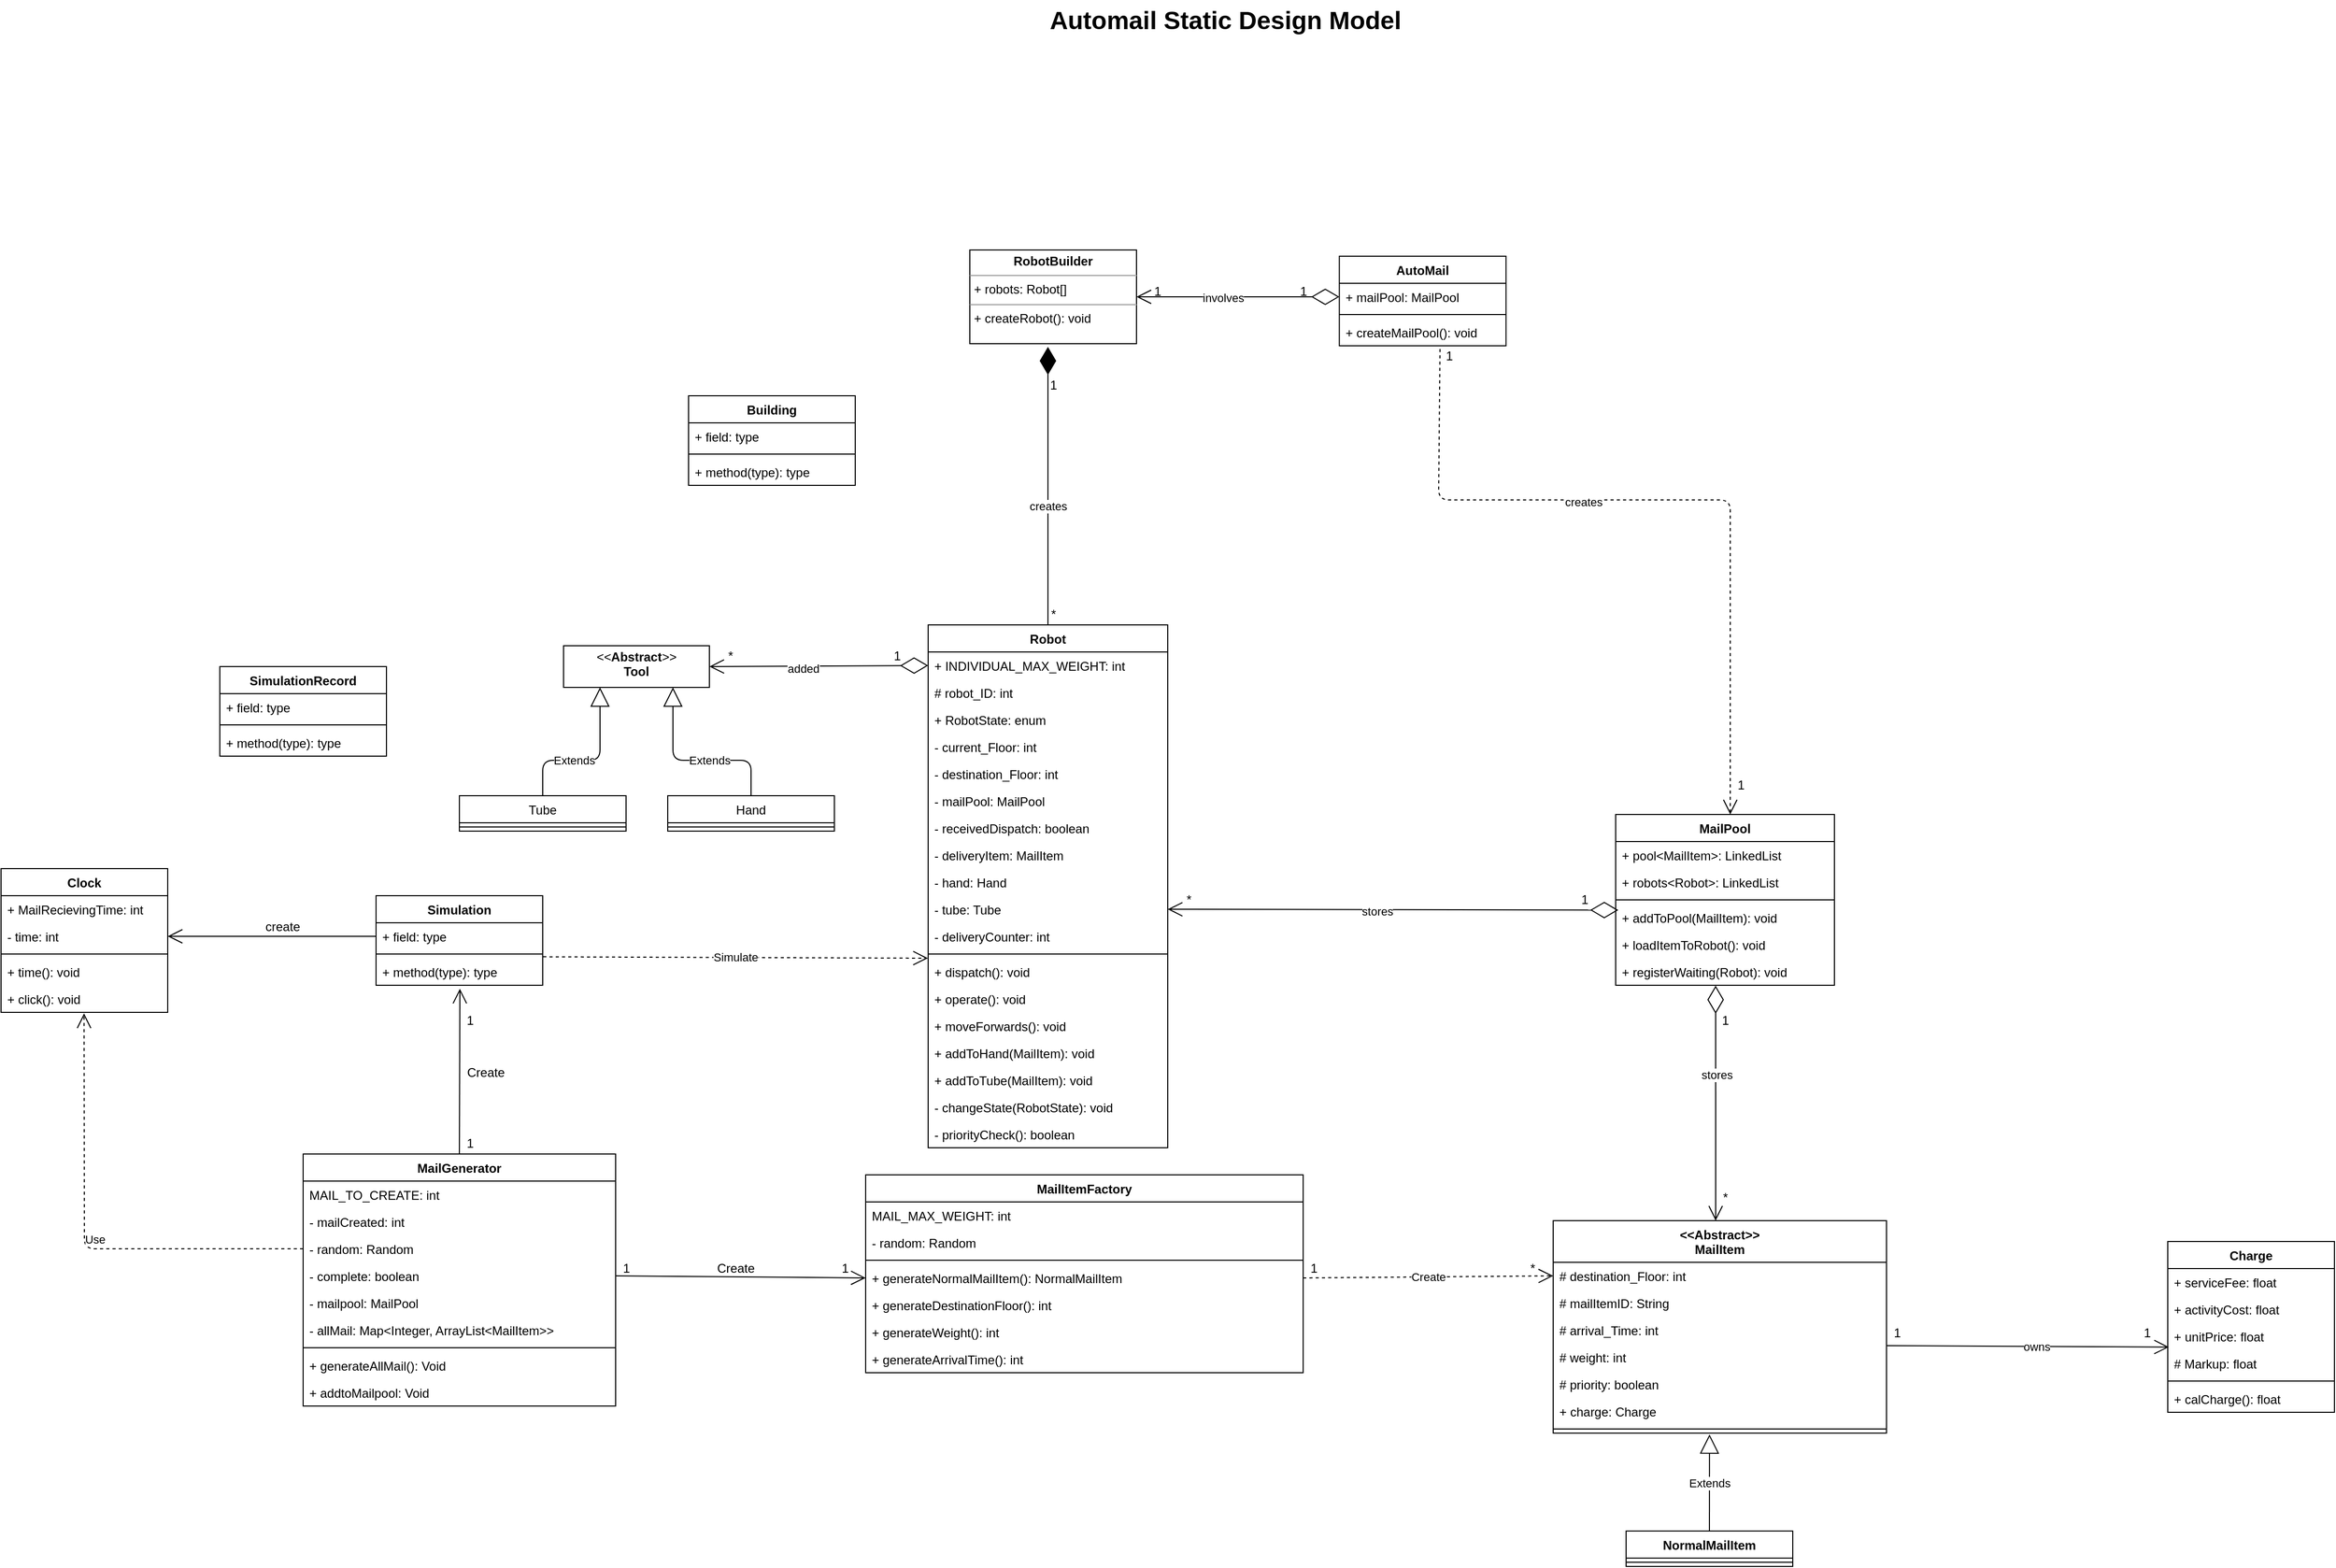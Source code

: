 <mxfile version="13.7.3" type="device"><diagram name="Page-1" id="929967ad-93f9-6ef4-fab6-5d389245f69c"><mxGraphModel dx="1527" dy="2351" grid="1" gridSize="10" guides="1" tooltips="1" connect="1" arrows="1" fold="1" page="1" pageScale="1.5" pageWidth="1169" pageHeight="826" background="none" math="0" shadow="0"><root><mxCell id="0" style=";html=1;"/><mxCell id="1" style=";html=1;" parent="0"/><mxCell id="1672d66443f91eb5-23" value="Automail Static Design Model" style="text;strokeColor=none;fillColor=none;html=1;fontSize=24;fontStyle=1;verticalAlign=middle;align=center;" parent="1" vertex="1"><mxGeometry x="1100" y="-440" width="1510" height="40" as="geometry"/></mxCell><mxCell id="77_Gt4HoD-IzpCJ1n0HY-10" value="Create" style="endArrow=open;endSize=12;dashed=1;html=1;exitX=1;exitY=0.5;exitDx=0;exitDy=0;entryX=0;entryY=0.5;entryDx=0;entryDy=0;" parent="1" source="H66ctNwkOIaWGAys-UNX-17" target="H66ctNwkOIaWGAys-UNX-6" edge="1"><mxGeometry width="160" relative="1" as="geometry"><mxPoint x="2030" y="968" as="sourcePoint"/><mxPoint x="2160" y="787" as="targetPoint"/></mxGeometry></mxCell><mxCell id="77_Gt4HoD-IzpCJ1n0HY-11" value="Extends" style="endArrow=block;endSize=16;endFill=0;html=1;exitX=0.5;exitY=0;exitDx=0;exitDy=0;entryX=0.469;entryY=1.15;entryDx=0;entryDy=0;entryPerimeter=0;" parent="1" source="77_Gt4HoD-IzpCJ1n0HY-6" target="H66ctNwkOIaWGAys-UNX-7" edge="1"><mxGeometry width="160" relative="1" as="geometry"><mxPoint x="2340" y="850" as="sourcePoint"/><mxPoint x="2610" y="1200" as="targetPoint"/></mxGeometry></mxCell><mxCell id="77_Gt4HoD-IzpCJ1n0HY-27" value="1" style="text;html=1;align=center;verticalAlign=middle;resizable=0;points=[];autosize=1;" parent="1" vertex="1"><mxGeometry x="1930" y="768" width="20" height="20" as="geometry"/></mxCell><mxCell id="77_Gt4HoD-IzpCJ1n0HY-29" value="*" style="text;html=1;align=center;verticalAlign=middle;resizable=0;points=[];autosize=1;" parent="1" vertex="1"><mxGeometry x="2140" y="768" width="20" height="20" as="geometry"/></mxCell><mxCell id="77_Gt4HoD-IzpCJ1n0HY-30" value="1" style="text;html=1;align=center;verticalAlign=middle;resizable=0;points=[];autosize=1;" parent="1" vertex="1"><mxGeometry x="1270" y="768" width="20" height="20" as="geometry"/></mxCell><mxCell id="77_Gt4HoD-IzpCJ1n0HY-31" value="1" style="text;html=1;align=center;verticalAlign=middle;resizable=0;points=[];autosize=1;" parent="1" vertex="1"><mxGeometry x="1480" y="768" width="20" height="20" as="geometry"/></mxCell><mxCell id="_9De3m5_2WslyzlZqIWz-49" value="Simulate" style="endArrow=open;endSize=12;dashed=1;html=1;exitX=1.003;exitY=-0.051;exitDx=0;exitDy=0;exitPerimeter=0;entryX=-0.001;entryY=1.308;entryDx=0;entryDy=0;entryPerimeter=0;" parent="1" source="_9De3m5_2WslyzlZqIWz-4" target="_9De3m5_2WslyzlZqIWz-31" edge="1"><mxGeometry width="160" relative="1" as="geometry"><mxPoint x="1550" y="448" as="sourcePoint"/><mxPoint x="1220" y="598" as="targetPoint"/></mxGeometry></mxCell><mxCell id="_9De3m5_2WslyzlZqIWz-55" value="" style="endArrow=diamondThin;endFill=0;endSize=24;html=1;entryX=0.012;entryY=0.223;entryDx=0;entryDy=0;exitX=1;exitY=0.5;exitDx=0;exitDy=0;entryPerimeter=0;startArrow=open;startFill=0;startSize=12;" parent="1" source="_9De3m5_2WslyzlZqIWz-30" target="_9De3m5_2WslyzlZqIWz-41" edge="1"><mxGeometry width="160" relative="1" as="geometry"><mxPoint x="1970" y="502" as="sourcePoint"/><mxPoint x="2050" y="392" as="targetPoint"/></mxGeometry></mxCell><mxCell id="NeFgu6THNvSXeJRIqYGN-54" value="stores" style="edgeLabel;html=1;align=center;verticalAlign=middle;resizable=0;points=[];" parent="_9De3m5_2WslyzlZqIWz-55" vertex="1" connectable="0"><mxGeometry x="-0.072" y="-1" relative="1" as="geometry"><mxPoint as="offset"/></mxGeometry></mxCell><mxCell id="_9De3m5_2WslyzlZqIWz-57" value="1" style="text;html=1;align=center;verticalAlign=middle;resizable=0;points=[];autosize=1;" parent="1" vertex="1"><mxGeometry x="2190" y="414" width="20" height="20" as="geometry"/></mxCell><mxCell id="_9De3m5_2WslyzlZqIWz-58" value="*" style="text;html=1;align=center;verticalAlign=middle;resizable=0;points=[];autosize=1;" parent="1" vertex="1"><mxGeometry x="1810" y="414" width="20" height="20" as="geometry"/></mxCell><mxCell id="_9De3m5_2WslyzlZqIWz-60" value="" style="endArrow=open;endFill=1;endSize=12;html=1;entryX=0.503;entryY=1.128;entryDx=0;entryDy=0;entryPerimeter=0;exitX=0.5;exitY=0;exitDx=0;exitDy=0;" parent="1" source="H66ctNwkOIaWGAys-UNX-18" target="_9De3m5_2WslyzlZqIWz-4" edge="1"><mxGeometry width="160" relative="1" as="geometry"><mxPoint x="850" y="770" as="sourcePoint"/><mxPoint x="960" y="588" as="targetPoint"/></mxGeometry></mxCell><mxCell id="_9De3m5_2WslyzlZqIWz-61" value="Create" style="text;html=1;align=center;verticalAlign=middle;resizable=0;points=[];autosize=1;" parent="1" vertex="1"><mxGeometry x="1120" y="580" width="50" height="20" as="geometry"/></mxCell><mxCell id="_9De3m5_2WslyzlZqIWz-62" value="1" style="text;html=1;align=center;verticalAlign=middle;resizable=0;points=[];autosize=1;" parent="1" vertex="1"><mxGeometry x="1120" y="648" width="20" height="20" as="geometry"/></mxCell><mxCell id="_9De3m5_2WslyzlZqIWz-63" value="1" style="text;html=1;align=center;verticalAlign=middle;resizable=0;points=[];autosize=1;" parent="1" vertex="1"><mxGeometry x="1120" y="530" width="20" height="20" as="geometry"/></mxCell><mxCell id="_9De3m5_2WslyzlZqIWz-65" value="" style="endArrow=open;endFill=1;endSize=12;html=1;exitX=1;exitY=0.5;exitDx=0;exitDy=0;entryX=0;entryY=0.5;entryDx=0;entryDy=0;" parent="1" source="77_Gt4HoD-IzpCJ1n0HY-15" target="H66ctNwkOIaWGAys-UNX-17" edge="1"><mxGeometry width="160" relative="1" as="geometry"><mxPoint x="1180" y="678" as="sourcePoint"/><mxPoint x="1340" y="678" as="targetPoint"/></mxGeometry></mxCell><mxCell id="_9De3m5_2WslyzlZqIWz-66" value="Create" style="text;html=1;align=center;verticalAlign=middle;resizable=0;points=[];autosize=1;" parent="1" vertex="1"><mxGeometry x="1360" y="768" width="50" height="20" as="geometry"/></mxCell><mxCell id="_9De3m5_2WslyzlZqIWz-71" value="Create" style="text;html=1;align=center;verticalAlign=middle;resizable=0;points=[];autosize=1;" parent="1" vertex="1"><mxGeometry x="1380" y="328" width="50" height="20" as="geometry"/></mxCell><mxCell id="_9De3m5_2WslyzlZqIWz-72" value="&lt;p style=&quot;margin: 0px ; margin-top: 4px ; text-align: center&quot;&gt;&lt;i&gt;&amp;lt;&amp;lt;&lt;/i&gt;&lt;b&gt;Abstract&lt;/b&gt;&lt;i&gt;&amp;gt;&amp;gt;&lt;/i&gt;&lt;br&gt;&lt;b&gt;Tool&lt;/b&gt;&lt;/p&gt;&lt;p style=&quot;margin: 0px ; margin-left: 4px&quot;&gt;&lt;br&gt;&lt;br&gt;&lt;/p&gt;&lt;p style=&quot;margin: 0px ; margin-left: 4px&quot;&gt;&lt;br&gt;&lt;/p&gt;" style="verticalAlign=top;align=left;overflow=fill;fontSize=12;fontFamily=Helvetica;html=1;" parent="1" vertex="1"><mxGeometry x="1220" y="180" width="140" height="40" as="geometry"/></mxCell><mxCell id="_9De3m5_2WslyzlZqIWz-73" value="Extends" style="endArrow=block;endSize=16;endFill=0;html=1;entryX=0.25;entryY=1;entryDx=0;entryDy=0;exitX=0.5;exitY=0;exitDx=0;exitDy=0;" parent="1" source="_9De3m5_2WslyzlZqIWz-74" target="_9De3m5_2WslyzlZqIWz-72" edge="1"><mxGeometry x="-0.195" width="160" relative="1" as="geometry"><mxPoint x="1255" y="300" as="sourcePoint"/><mxPoint x="1410" y="610" as="targetPoint"/><Array as="points"><mxPoint x="1200" y="290"/><mxPoint x="1255" y="290"/></Array><mxPoint as="offset"/></mxGeometry></mxCell><mxCell id="_9De3m5_2WslyzlZqIWz-86" value="Extends" style="endArrow=block;endSize=16;endFill=0;html=1;entryX=0.75;entryY=1;entryDx=0;entryDy=0;exitX=0.5;exitY=0;exitDx=0;exitDy=0;" parent="1" source="_9De3m5_2WslyzlZqIWz-82" target="_9De3m5_2WslyzlZqIWz-72" edge="1"><mxGeometry x="-0.173" width="160" relative="1" as="geometry"><mxPoint x="1250" y="610" as="sourcePoint"/><mxPoint x="1410" y="610" as="targetPoint"/><Array as="points"><mxPoint x="1400" y="290"/><mxPoint x="1325" y="290"/></Array><mxPoint as="offset"/></mxGeometry></mxCell><mxCell id="H66ctNwkOIaWGAys-UNX-14" value="MailItemFactory" style="swimlane;fontStyle=1;align=center;verticalAlign=top;childLayout=stackLayout;horizontal=1;startSize=26;horizontalStack=0;resizeParent=1;resizeParentMax=0;resizeLast=0;collapsible=1;marginBottom=0;" parent="1" vertex="1"><mxGeometry x="1510" y="688" width="420" height="190" as="geometry"/></mxCell><mxCell id="H66ctNwkOIaWGAys-UNX-15" value="MAIL_MAX_WEIGHT: int" style="text;strokeColor=none;fillColor=none;align=left;verticalAlign=top;spacingLeft=4;spacingRight=4;overflow=hidden;rotatable=0;points=[[0,0.5],[1,0.5]];portConstraint=eastwest;" parent="H66ctNwkOIaWGAys-UNX-14" vertex="1"><mxGeometry y="26" width="420" height="26" as="geometry"/></mxCell><mxCell id="77_Gt4HoD-IzpCJ1n0HY-1" value="- random: Random" style="text;strokeColor=none;fillColor=none;align=left;verticalAlign=top;spacingLeft=4;spacingRight=4;overflow=hidden;rotatable=0;points=[[0,0.5],[1,0.5]];portConstraint=eastwest;" parent="H66ctNwkOIaWGAys-UNX-14" vertex="1"><mxGeometry y="52" width="420" height="26" as="geometry"/></mxCell><mxCell id="H66ctNwkOIaWGAys-UNX-16" value="" style="line;strokeWidth=1;fillColor=none;align=left;verticalAlign=middle;spacingTop=-1;spacingLeft=3;spacingRight=3;rotatable=0;labelPosition=right;points=[];portConstraint=eastwest;" parent="H66ctNwkOIaWGAys-UNX-14" vertex="1"><mxGeometry y="78" width="420" height="8" as="geometry"/></mxCell><mxCell id="H66ctNwkOIaWGAys-UNX-17" value="+ generateNormalMailItem(): NormalMailItem" style="text;strokeColor=none;fillColor=none;align=left;verticalAlign=top;spacingLeft=4;spacingRight=4;overflow=hidden;rotatable=0;points=[[0,0.5],[1,0.5]];portConstraint=eastwest;" parent="H66ctNwkOIaWGAys-UNX-14" vertex="1"><mxGeometry y="86" width="420" height="26" as="geometry"/></mxCell><mxCell id="77_Gt4HoD-IzpCJ1n0HY-2" value="+ generateDestinationFloor(): int" style="text;strokeColor=none;fillColor=none;align=left;verticalAlign=top;spacingLeft=4;spacingRight=4;overflow=hidden;rotatable=0;points=[[0,0.5],[1,0.5]];portConstraint=eastwest;" parent="H66ctNwkOIaWGAys-UNX-14" vertex="1"><mxGeometry y="112" width="420" height="26" as="geometry"/></mxCell><mxCell id="77_Gt4HoD-IzpCJ1n0HY-3" value="+ generateWeight(): int" style="text;strokeColor=none;fillColor=none;align=left;verticalAlign=top;spacingLeft=4;spacingRight=4;overflow=hidden;rotatable=0;points=[[0,0.5],[1,0.5]];portConstraint=eastwest;" parent="H66ctNwkOIaWGAys-UNX-14" vertex="1"><mxGeometry y="138" width="420" height="26" as="geometry"/></mxCell><mxCell id="77_Gt4HoD-IzpCJ1n0HY-4" value="+ generateArrivalTime(): int" style="text;strokeColor=none;fillColor=none;align=left;verticalAlign=top;spacingLeft=4;spacingRight=4;overflow=hidden;rotatable=0;points=[[0,0.5],[1,0.5]];portConstraint=eastwest;" parent="H66ctNwkOIaWGAys-UNX-14" vertex="1"><mxGeometry y="164" width="420" height="26" as="geometry"/></mxCell><mxCell id="_9De3m5_2WslyzlZqIWz-14" value="Robot" style="swimlane;fontStyle=1;align=center;verticalAlign=top;childLayout=stackLayout;horizontal=1;startSize=26;horizontalStack=0;resizeParent=1;resizeParentMax=0;resizeLast=0;collapsible=1;marginBottom=0;" parent="1" vertex="1"><mxGeometry x="1570" y="160" width="230" height="502" as="geometry"/></mxCell><mxCell id="_9De3m5_2WslyzlZqIWz-15" value="+ INDIVIDUAL_MAX_WEIGHT: int" style="text;strokeColor=none;fillColor=none;align=left;verticalAlign=top;spacingLeft=4;spacingRight=4;overflow=hidden;rotatable=0;points=[[0,0.5],[1,0.5]];portConstraint=eastwest;" parent="_9De3m5_2WslyzlZqIWz-14" vertex="1"><mxGeometry y="26" width="230" height="26" as="geometry"/></mxCell><mxCell id="_9De3m5_2WslyzlZqIWz-22" value="# robot_ID: int" style="text;strokeColor=none;fillColor=none;align=left;verticalAlign=top;spacingLeft=4;spacingRight=4;overflow=hidden;rotatable=0;points=[[0,0.5],[1,0.5]];portConstraint=eastwest;" parent="_9De3m5_2WslyzlZqIWz-14" vertex="1"><mxGeometry y="52" width="230" height="26" as="geometry"/></mxCell><mxCell id="_9De3m5_2WslyzlZqIWz-23" value="+ RobotState: enum" style="text;strokeColor=none;fillColor=none;align=left;verticalAlign=top;spacingLeft=4;spacingRight=4;overflow=hidden;rotatable=0;points=[[0,0.5],[1,0.5]];portConstraint=eastwest;" parent="_9De3m5_2WslyzlZqIWz-14" vertex="1"><mxGeometry y="78" width="230" height="26" as="geometry"/></mxCell><mxCell id="_9De3m5_2WslyzlZqIWz-24" value="- current_Floor: int" style="text;strokeColor=none;fillColor=none;align=left;verticalAlign=top;spacingLeft=4;spacingRight=4;overflow=hidden;rotatable=0;points=[[0,0.5],[1,0.5]];portConstraint=eastwest;" parent="_9De3m5_2WslyzlZqIWz-14" vertex="1"><mxGeometry y="104" width="230" height="26" as="geometry"/></mxCell><mxCell id="_9De3m5_2WslyzlZqIWz-25" value="- destination_Floor: int" style="text;strokeColor=none;fillColor=none;align=left;verticalAlign=top;spacingLeft=4;spacingRight=4;overflow=hidden;rotatable=0;points=[[0,0.5],[1,0.5]];portConstraint=eastwest;" parent="_9De3m5_2WslyzlZqIWz-14" vertex="1"><mxGeometry y="130" width="230" height="26" as="geometry"/></mxCell><mxCell id="_9De3m5_2WslyzlZqIWz-26" value="- mailPool: MailPool" style="text;strokeColor=none;fillColor=none;align=left;verticalAlign=top;spacingLeft=4;spacingRight=4;overflow=hidden;rotatable=0;points=[[0,0.5],[1,0.5]];portConstraint=eastwest;" parent="_9De3m5_2WslyzlZqIWz-14" vertex="1"><mxGeometry y="156" width="230" height="26" as="geometry"/></mxCell><mxCell id="_9De3m5_2WslyzlZqIWz-28" value="- receivedDispatch: boolean" style="text;strokeColor=none;fillColor=none;align=left;verticalAlign=top;spacingLeft=4;spacingRight=4;overflow=hidden;rotatable=0;points=[[0,0.5],[1,0.5]];portConstraint=eastwest;" parent="_9De3m5_2WslyzlZqIWz-14" vertex="1"><mxGeometry y="182" width="230" height="26" as="geometry"/></mxCell><mxCell id="_9De3m5_2WslyzlZqIWz-29" value="- deliveryItem: MailItem" style="text;strokeColor=none;fillColor=none;align=left;verticalAlign=top;spacingLeft=4;spacingRight=4;overflow=hidden;rotatable=0;points=[[0,0.5],[1,0.5]];portConstraint=eastwest;" parent="_9De3m5_2WslyzlZqIWz-14" vertex="1"><mxGeometry y="208" width="230" height="26" as="geometry"/></mxCell><mxCell id="_9De3m5_2WslyzlZqIWz-67" value="- hand: Hand" style="text;strokeColor=none;fillColor=none;align=left;verticalAlign=top;spacingLeft=4;spacingRight=4;overflow=hidden;rotatable=0;points=[[0,0.5],[1,0.5]];portConstraint=eastwest;" parent="_9De3m5_2WslyzlZqIWz-14" vertex="1"><mxGeometry y="234" width="230" height="26" as="geometry"/></mxCell><mxCell id="_9De3m5_2WslyzlZqIWz-30" value="- tube: Tube" style="text;strokeColor=none;fillColor=none;align=left;verticalAlign=top;spacingLeft=4;spacingRight=4;overflow=hidden;rotatable=0;points=[[0,0.5],[1,0.5]];portConstraint=eastwest;" parent="_9De3m5_2WslyzlZqIWz-14" vertex="1"><mxGeometry y="260" width="230" height="26" as="geometry"/></mxCell><mxCell id="_9De3m5_2WslyzlZqIWz-31" value="- deliveryCounter: int" style="text;strokeColor=none;fillColor=none;align=left;verticalAlign=top;spacingLeft=4;spacingRight=4;overflow=hidden;rotatable=0;points=[[0,0.5],[1,0.5]];portConstraint=eastwest;" parent="_9De3m5_2WslyzlZqIWz-14" vertex="1"><mxGeometry y="286" width="230" height="26" as="geometry"/></mxCell><mxCell id="_9De3m5_2WslyzlZqIWz-16" value="" style="line;strokeWidth=1;fillColor=none;align=left;verticalAlign=middle;spacingTop=-1;spacingLeft=3;spacingRight=3;rotatable=0;labelPosition=right;points=[];portConstraint=eastwest;" parent="_9De3m5_2WslyzlZqIWz-14" vertex="1"><mxGeometry y="312" width="230" height="8" as="geometry"/></mxCell><mxCell id="_9De3m5_2WslyzlZqIWz-17" value="+ dispatch(): void" style="text;strokeColor=none;fillColor=none;align=left;verticalAlign=top;spacingLeft=4;spacingRight=4;overflow=hidden;rotatable=0;points=[[0,0.5],[1,0.5]];portConstraint=eastwest;" parent="_9De3m5_2WslyzlZqIWz-14" vertex="1"><mxGeometry y="320" width="230" height="26" as="geometry"/></mxCell><mxCell id="_9De3m5_2WslyzlZqIWz-32" value="+ operate(): void" style="text;strokeColor=none;fillColor=none;align=left;verticalAlign=top;spacingLeft=4;spacingRight=4;overflow=hidden;rotatable=0;points=[[0,0.5],[1,0.5]];portConstraint=eastwest;" parent="_9De3m5_2WslyzlZqIWz-14" vertex="1"><mxGeometry y="346" width="230" height="26" as="geometry"/></mxCell><mxCell id="_9De3m5_2WslyzlZqIWz-33" value="+ moveForwards(): void" style="text;strokeColor=none;fillColor=none;align=left;verticalAlign=top;spacingLeft=4;spacingRight=4;overflow=hidden;rotatable=0;points=[[0,0.5],[1,0.5]];portConstraint=eastwest;" parent="_9De3m5_2WslyzlZqIWz-14" vertex="1"><mxGeometry y="372" width="230" height="26" as="geometry"/></mxCell><mxCell id="_9De3m5_2WslyzlZqIWz-35" value="+ addToHand(MailItem): void" style="text;strokeColor=none;fillColor=none;align=left;verticalAlign=top;spacingLeft=4;spacingRight=4;overflow=hidden;rotatable=0;points=[[0,0.5],[1,0.5]];portConstraint=eastwest;" parent="_9De3m5_2WslyzlZqIWz-14" vertex="1"><mxGeometry y="398" width="230" height="26" as="geometry"/></mxCell><mxCell id="_9De3m5_2WslyzlZqIWz-36" value="+ addToTube(MailItem): void" style="text;strokeColor=none;fillColor=none;align=left;verticalAlign=top;spacingLeft=4;spacingRight=4;overflow=hidden;rotatable=0;points=[[0,0.5],[1,0.5]];portConstraint=eastwest;" parent="_9De3m5_2WslyzlZqIWz-14" vertex="1"><mxGeometry y="424" width="230" height="26" as="geometry"/></mxCell><mxCell id="_9De3m5_2WslyzlZqIWz-34" value="- changeState(RobotState): void" style="text;strokeColor=none;fillColor=none;align=left;verticalAlign=top;spacingLeft=4;spacingRight=4;overflow=hidden;rotatable=0;points=[[0,0.5],[1,0.5]];portConstraint=eastwest;" parent="_9De3m5_2WslyzlZqIWz-14" vertex="1"><mxGeometry y="450" width="230" height="26" as="geometry"/></mxCell><mxCell id="_9De3m5_2WslyzlZqIWz-37" value="- priorityCheck(): boolean" style="text;strokeColor=none;fillColor=none;align=left;verticalAlign=top;spacingLeft=4;spacingRight=4;overflow=hidden;rotatable=0;points=[[0,0.5],[1,0.5]];portConstraint=eastwest;" parent="_9De3m5_2WslyzlZqIWz-14" vertex="1"><mxGeometry y="476" width="230" height="26" as="geometry"/></mxCell><mxCell id="77_Gt4HoD-IzpCJ1n0HY-6" value="NormalMailItem" style="swimlane;fontStyle=1;align=center;verticalAlign=top;childLayout=stackLayout;horizontal=1;startSize=26;horizontalStack=0;resizeParent=1;resizeParentMax=0;resizeLast=0;collapsible=1;marginBottom=0;" parent="1" vertex="1"><mxGeometry x="2240" y="1030" width="160" height="34" as="geometry"/></mxCell><mxCell id="77_Gt4HoD-IzpCJ1n0HY-8" value="" style="line;strokeWidth=1;fillColor=none;align=left;verticalAlign=middle;spacingTop=-1;spacingLeft=3;spacingRight=3;rotatable=0;labelPosition=right;points=[];portConstraint=eastwest;" parent="77_Gt4HoD-IzpCJ1n0HY-6" vertex="1"><mxGeometry y="26" width="160" height="8" as="geometry"/></mxCell><mxCell id="H66ctNwkOIaWGAys-UNX-5" value="&lt;&lt;Abstract&gt;&gt;&#10;MailItem" style="swimlane;fontStyle=1;align=center;verticalAlign=top;childLayout=stackLayout;horizontal=1;startSize=40;horizontalStack=0;resizeParent=1;resizeParentMax=0;resizeLast=0;collapsible=1;marginBottom=0;" parent="1" vertex="1"><mxGeometry x="2170" y="732" width="320" height="204" as="geometry"/></mxCell><mxCell id="H66ctNwkOIaWGAys-UNX-6" value="# destination_Floor: int" style="text;strokeColor=none;fillColor=none;align=left;verticalAlign=top;spacingLeft=4;spacingRight=4;overflow=hidden;rotatable=0;points=[[0,0.5],[1,0.5]];portConstraint=eastwest;" parent="H66ctNwkOIaWGAys-UNX-5" vertex="1"><mxGeometry y="40" width="320" height="26" as="geometry"/></mxCell><mxCell id="H66ctNwkOIaWGAys-UNX-10" value="# mailItemID: String" style="text;strokeColor=none;fillColor=none;align=left;verticalAlign=top;spacingLeft=4;spacingRight=4;overflow=hidden;rotatable=0;points=[[0,0.5],[1,0.5]];portConstraint=eastwest;" parent="H66ctNwkOIaWGAys-UNX-5" vertex="1"><mxGeometry y="66" width="320" height="26" as="geometry"/></mxCell><mxCell id="H66ctNwkOIaWGAys-UNX-11" value="# arrival_Time: int" style="text;strokeColor=none;fillColor=none;align=left;verticalAlign=top;spacingLeft=4;spacingRight=4;overflow=hidden;rotatable=0;points=[[0,0.5],[1,0.5]];portConstraint=eastwest;" parent="H66ctNwkOIaWGAys-UNX-5" vertex="1"><mxGeometry y="92" width="320" height="26" as="geometry"/></mxCell><mxCell id="H66ctNwkOIaWGAys-UNX-12" value="# weight: int" style="text;strokeColor=none;fillColor=none;align=left;verticalAlign=top;spacingLeft=4;spacingRight=4;overflow=hidden;rotatable=0;points=[[0,0.5],[1,0.5]];portConstraint=eastwest;" parent="H66ctNwkOIaWGAys-UNX-5" vertex="1"><mxGeometry y="118" width="320" height="26" as="geometry"/></mxCell><mxCell id="77_Gt4HoD-IzpCJ1n0HY-12" value="# priority: boolean" style="text;strokeColor=none;fillColor=none;align=left;verticalAlign=top;spacingLeft=4;spacingRight=4;overflow=hidden;rotatable=0;points=[[0,0.5],[1,0.5]];portConstraint=eastwest;" parent="H66ctNwkOIaWGAys-UNX-5" vertex="1"><mxGeometry y="144" width="320" height="26" as="geometry"/></mxCell><mxCell id="LSZ8jlo-a5m4OAlFCkdr-5" value="+ charge: Charge" style="text;strokeColor=none;fillColor=none;align=left;verticalAlign=top;spacingLeft=4;spacingRight=4;overflow=hidden;rotatable=0;points=[[0,0.5],[1,0.5]];portConstraint=eastwest;" parent="H66ctNwkOIaWGAys-UNX-5" vertex="1"><mxGeometry y="170" width="320" height="26" as="geometry"/></mxCell><mxCell id="H66ctNwkOIaWGAys-UNX-7" value="" style="line;strokeWidth=1;fillColor=none;align=left;verticalAlign=middle;spacingTop=-1;spacingLeft=3;spacingRight=3;rotatable=0;labelPosition=right;points=[];portConstraint=eastwest;" parent="H66ctNwkOIaWGAys-UNX-5" vertex="1"><mxGeometry y="196" width="320" height="8" as="geometry"/></mxCell><mxCell id="H66ctNwkOIaWGAys-UNX-18" value="MailGenerator" style="swimlane;fontStyle=1;align=center;verticalAlign=top;childLayout=stackLayout;horizontal=1;startSize=26;horizontalStack=0;resizeParent=1;resizeParentMax=0;resizeLast=0;collapsible=1;marginBottom=0;" parent="1" vertex="1"><mxGeometry x="970" y="668" width="300" height="242" as="geometry"/></mxCell><mxCell id="H66ctNwkOIaWGAys-UNX-19" value="MAIL_TO_CREATE: int" style="text;strokeColor=none;fillColor=none;align=left;verticalAlign=top;spacingLeft=4;spacingRight=4;overflow=hidden;rotatable=0;points=[[0,0.5],[1,0.5]];portConstraint=eastwest;" parent="H66ctNwkOIaWGAys-UNX-18" vertex="1"><mxGeometry y="26" width="300" height="26" as="geometry"/></mxCell><mxCell id="77_Gt4HoD-IzpCJ1n0HY-13" value="- mailCreated: int" style="text;strokeColor=none;fillColor=none;align=left;verticalAlign=top;spacingLeft=4;spacingRight=4;overflow=hidden;rotatable=0;points=[[0,0.5],[1,0.5]];portConstraint=eastwest;" parent="H66ctNwkOIaWGAys-UNX-18" vertex="1"><mxGeometry y="52" width="300" height="26" as="geometry"/></mxCell><mxCell id="77_Gt4HoD-IzpCJ1n0HY-14" value="- random: Random" style="text;strokeColor=none;fillColor=none;align=left;verticalAlign=top;spacingLeft=4;spacingRight=4;overflow=hidden;rotatable=0;points=[[0,0.5],[1,0.5]];portConstraint=eastwest;" parent="H66ctNwkOIaWGAys-UNX-18" vertex="1"><mxGeometry y="78" width="300" height="26" as="geometry"/></mxCell><mxCell id="77_Gt4HoD-IzpCJ1n0HY-15" value="- complete: boolean" style="text;strokeColor=none;fillColor=none;align=left;verticalAlign=top;spacingLeft=4;spacingRight=4;overflow=hidden;rotatable=0;points=[[0,0.5],[1,0.5]];portConstraint=eastwest;" parent="H66ctNwkOIaWGAys-UNX-18" vertex="1"><mxGeometry y="104" width="300" height="26" as="geometry"/></mxCell><mxCell id="77_Gt4HoD-IzpCJ1n0HY-16" value="- mailpool: MailPool" style="text;strokeColor=none;fillColor=none;align=left;verticalAlign=top;spacingLeft=4;spacingRight=4;overflow=hidden;rotatable=0;points=[[0,0.5],[1,0.5]];portConstraint=eastwest;" parent="H66ctNwkOIaWGAys-UNX-18" vertex="1"><mxGeometry y="130" width="300" height="26" as="geometry"/></mxCell><mxCell id="77_Gt4HoD-IzpCJ1n0HY-18" value="- allMail: Map&lt;Integer, ArrayList&lt;MailItem&gt;&gt;" style="text;strokeColor=none;fillColor=none;align=left;verticalAlign=top;spacingLeft=4;spacingRight=4;overflow=hidden;rotatable=0;points=[[0,0.5],[1,0.5]];portConstraint=eastwest;" parent="H66ctNwkOIaWGAys-UNX-18" vertex="1"><mxGeometry y="156" width="300" height="26" as="geometry"/></mxCell><mxCell id="H66ctNwkOIaWGAys-UNX-20" value="" style="line;strokeWidth=1;fillColor=none;align=left;verticalAlign=middle;spacingTop=-1;spacingLeft=3;spacingRight=3;rotatable=0;labelPosition=right;points=[];portConstraint=eastwest;" parent="H66ctNwkOIaWGAys-UNX-18" vertex="1"><mxGeometry y="182" width="300" height="8" as="geometry"/></mxCell><mxCell id="H66ctNwkOIaWGAys-UNX-21" value="+ generateAllMail(): Void" style="text;strokeColor=none;fillColor=none;align=left;verticalAlign=top;spacingLeft=4;spacingRight=4;overflow=hidden;rotatable=0;points=[[0,0.5],[1,0.5]];portConstraint=eastwest;" parent="H66ctNwkOIaWGAys-UNX-18" vertex="1"><mxGeometry y="190" width="300" height="26" as="geometry"/></mxCell><mxCell id="77_Gt4HoD-IzpCJ1n0HY-17" value="+ addtoMailpool: Void" style="text;strokeColor=none;fillColor=none;align=left;verticalAlign=top;spacingLeft=4;spacingRight=4;overflow=hidden;rotatable=0;points=[[0,0.5],[1,0.5]];portConstraint=eastwest;" parent="H66ctNwkOIaWGAys-UNX-18" vertex="1"><mxGeometry y="216" width="300" height="26" as="geometry"/></mxCell><mxCell id="_9De3m5_2WslyzlZqIWz-38" value="MailPool" style="swimlane;fontStyle=1;align=center;verticalAlign=top;childLayout=stackLayout;horizontal=1;startSize=26;horizontalStack=0;resizeParent=1;resizeParentMax=0;resizeLast=0;collapsible=1;marginBottom=0;" parent="1" vertex="1"><mxGeometry x="2230" y="342" width="210" height="164" as="geometry"/></mxCell><mxCell id="_9De3m5_2WslyzlZqIWz-39" value="+ pool&lt;MailItem&gt;: LinkedList" style="text;strokeColor=none;fillColor=none;align=left;verticalAlign=top;spacingLeft=4;spacingRight=4;overflow=hidden;rotatable=0;points=[[0,0.5],[1,0.5]];portConstraint=eastwest;" parent="_9De3m5_2WslyzlZqIWz-38" vertex="1"><mxGeometry y="26" width="210" height="26" as="geometry"/></mxCell><mxCell id="_9De3m5_2WslyzlZqIWz-42" value="+ robots&lt;Robot&gt;: LinkedList" style="text;strokeColor=none;fillColor=none;align=left;verticalAlign=top;spacingLeft=4;spacingRight=4;overflow=hidden;rotatable=0;points=[[0,0.5],[1,0.5]];portConstraint=eastwest;" parent="_9De3m5_2WslyzlZqIWz-38" vertex="1"><mxGeometry y="52" width="210" height="26" as="geometry"/></mxCell><mxCell id="_9De3m5_2WslyzlZqIWz-40" value="" style="line;strokeWidth=1;fillColor=none;align=left;verticalAlign=middle;spacingTop=-1;spacingLeft=3;spacingRight=3;rotatable=0;labelPosition=right;points=[];portConstraint=eastwest;" parent="_9De3m5_2WslyzlZqIWz-38" vertex="1"><mxGeometry y="78" width="210" height="8" as="geometry"/></mxCell><mxCell id="_9De3m5_2WslyzlZqIWz-41" value="+ addToPool(MailItem): void" style="text;strokeColor=none;fillColor=none;align=left;verticalAlign=top;spacingLeft=4;spacingRight=4;overflow=hidden;rotatable=0;points=[[0,0.5],[1,0.5]];portConstraint=eastwest;" parent="_9De3m5_2WslyzlZqIWz-38" vertex="1"><mxGeometry y="86" width="210" height="26" as="geometry"/></mxCell><mxCell id="_9De3m5_2WslyzlZqIWz-44" value="+ loadItemToRobot(): void" style="text;strokeColor=none;fillColor=none;align=left;verticalAlign=top;spacingLeft=4;spacingRight=4;overflow=hidden;rotatable=0;points=[[0,0.5],[1,0.5]];portConstraint=eastwest;" parent="_9De3m5_2WslyzlZqIWz-38" vertex="1"><mxGeometry y="112" width="210" height="26" as="geometry"/></mxCell><mxCell id="_9De3m5_2WslyzlZqIWz-46" value="+ registerWaiting(Robot): void" style="text;strokeColor=none;fillColor=none;align=left;verticalAlign=top;spacingLeft=4;spacingRight=4;overflow=hidden;rotatable=0;points=[[0,0.5],[1,0.5]];portConstraint=eastwest;" parent="_9De3m5_2WslyzlZqIWz-38" vertex="1"><mxGeometry y="138" width="210" height="26" as="geometry"/></mxCell><mxCell id="_9De3m5_2WslyzlZqIWz-1" value="Simulation" style="swimlane;fontStyle=1;align=center;verticalAlign=top;childLayout=stackLayout;horizontal=1;startSize=26;horizontalStack=0;resizeParent=1;resizeParentMax=0;resizeLast=0;collapsible=1;marginBottom=0;" parent="1" vertex="1"><mxGeometry x="1040" y="420" width="160" height="86" as="geometry"/></mxCell><mxCell id="_9De3m5_2WslyzlZqIWz-2" value="+ field: type" style="text;strokeColor=none;fillColor=none;align=left;verticalAlign=top;spacingLeft=4;spacingRight=4;overflow=hidden;rotatable=0;points=[[0,0.5],[1,0.5]];portConstraint=eastwest;" parent="_9De3m5_2WslyzlZqIWz-1" vertex="1"><mxGeometry y="26" width="160" height="26" as="geometry"/></mxCell><mxCell id="_9De3m5_2WslyzlZqIWz-3" value="" style="line;strokeWidth=1;fillColor=none;align=left;verticalAlign=middle;spacingTop=-1;spacingLeft=3;spacingRight=3;rotatable=0;labelPosition=right;points=[];portConstraint=eastwest;" parent="_9De3m5_2WslyzlZqIWz-1" vertex="1"><mxGeometry y="52" width="160" height="8" as="geometry"/></mxCell><mxCell id="_9De3m5_2WslyzlZqIWz-4" value="+ method(type): type" style="text;strokeColor=none;fillColor=none;align=left;verticalAlign=top;spacingLeft=4;spacingRight=4;overflow=hidden;rotatable=0;points=[[0,0.5],[1,0.5]];portConstraint=eastwest;" parent="_9De3m5_2WslyzlZqIWz-1" vertex="1"><mxGeometry y="60" width="160" height="26" as="geometry"/></mxCell><mxCell id="77_Gt4HoD-IzpCJ1n0HY-19" value="AutoMail" style="swimlane;fontStyle=1;align=center;verticalAlign=top;childLayout=stackLayout;horizontal=1;startSize=26;horizontalStack=0;resizeParent=1;resizeParentMax=0;resizeLast=0;collapsible=1;marginBottom=0;" parent="1" vertex="1"><mxGeometry x="1964.73" y="-194" width="160" height="86" as="geometry"/></mxCell><mxCell id="_9De3m5_2WslyzlZqIWz-92" value="+ mailPool: MailPool" style="text;strokeColor=none;fillColor=none;align=left;verticalAlign=top;spacingLeft=4;spacingRight=4;overflow=hidden;rotatable=0;points=[[0,0.5],[1,0.5]];portConstraint=eastwest;" parent="77_Gt4HoD-IzpCJ1n0HY-19" vertex="1"><mxGeometry y="26" width="160" height="26" as="geometry"/></mxCell><mxCell id="77_Gt4HoD-IzpCJ1n0HY-21" value="" style="line;strokeWidth=1;fillColor=none;align=left;verticalAlign=middle;spacingTop=-1;spacingLeft=3;spacingRight=3;rotatable=0;labelPosition=right;points=[];portConstraint=eastwest;" parent="77_Gt4HoD-IzpCJ1n0HY-19" vertex="1"><mxGeometry y="52" width="160" height="8" as="geometry"/></mxCell><mxCell id="_9De3m5_2WslyzlZqIWz-91" value="+ createMailPool(): void" style="text;strokeColor=none;fillColor=none;align=left;verticalAlign=top;spacingLeft=4;spacingRight=4;overflow=hidden;rotatable=0;points=[[0,0.5],[1,0.5]];portConstraint=eastwest;" parent="77_Gt4HoD-IzpCJ1n0HY-19" vertex="1"><mxGeometry y="60" width="160" height="26" as="geometry"/></mxCell><mxCell id="_9De3m5_2WslyzlZqIWz-74" value="Tube" style="swimlane;fontStyle=0;align=center;verticalAlign=top;childLayout=stackLayout;horizontal=1;startSize=26;horizontalStack=0;resizeParent=1;resizeParentMax=0;resizeLast=0;collapsible=1;marginBottom=0;" parent="1" vertex="1"><mxGeometry x="1120" y="324" width="160" height="34" as="geometry"/></mxCell><mxCell id="_9De3m5_2WslyzlZqIWz-76" value="" style="line;strokeWidth=1;fillColor=none;align=left;verticalAlign=middle;spacingTop=-1;spacingLeft=3;spacingRight=3;rotatable=0;labelPosition=right;points=[];portConstraint=eastwest;" parent="_9De3m5_2WslyzlZqIWz-74" vertex="1"><mxGeometry y="26" width="160" height="8" as="geometry"/></mxCell><mxCell id="_9De3m5_2WslyzlZqIWz-82" value="Hand" style="swimlane;fontStyle=0;align=center;verticalAlign=top;childLayout=stackLayout;horizontal=1;startSize=26;horizontalStack=0;resizeParent=1;resizeParentMax=0;resizeLast=0;collapsible=1;marginBottom=0;" parent="1" vertex="1"><mxGeometry x="1320" y="324" width="160" height="34" as="geometry"/></mxCell><mxCell id="_9De3m5_2WslyzlZqIWz-84" value="" style="line;strokeWidth=1;fillColor=none;align=left;verticalAlign=middle;spacingTop=-1;spacingLeft=3;spacingRight=3;rotatable=0;labelPosition=right;points=[];portConstraint=eastwest;" parent="_9De3m5_2WslyzlZqIWz-82" vertex="1"><mxGeometry y="26" width="160" height="8" as="geometry"/></mxCell><mxCell id="J_QtRk_n9BzNvJwi5PDO-18" value="" style="endArrow=open;endFill=1;endSize=12;html=1;dashed=1;exitX=0.604;exitY=1.122;exitDx=0;exitDy=0;exitPerimeter=0;" parent="1" source="_9De3m5_2WslyzlZqIWz-91" edge="1"><mxGeometry width="160" relative="1" as="geometry"><mxPoint x="2050" y="-90" as="sourcePoint"/><mxPoint x="2340" y="342" as="targetPoint"/><Array as="points"><mxPoint x="2060" y="40"/><mxPoint x="2340" y="40"/></Array></mxGeometry></mxCell><mxCell id="NeFgu6THNvSXeJRIqYGN-55" value="creates" style="edgeLabel;html=1;align=center;verticalAlign=middle;resizable=0;points=[];" parent="J_QtRk_n9BzNvJwi5PDO-18" vertex="1" connectable="0"><mxGeometry x="-0.218" y="-2" relative="1" as="geometry"><mxPoint as="offset"/></mxGeometry></mxCell><mxCell id="J_QtRk_n9BzNvJwi5PDO-20" value="1" style="text;html=1;align=center;verticalAlign=middle;resizable=0;points=[];autosize=1;strokeColor=none;" parent="1" vertex="1"><mxGeometry x="2060" y="-108" width="20" height="20" as="geometry"/></mxCell><mxCell id="J_QtRk_n9BzNvJwi5PDO-21" value="1" style="text;html=1;align=center;verticalAlign=middle;resizable=0;points=[];autosize=1;strokeColor=none;" parent="1" vertex="1"><mxGeometry x="2340" y="304" width="20" height="20" as="geometry"/></mxCell><mxCell id="J_QtRk_n9BzNvJwi5PDO-26" value="" style="endArrow=diamondThin;endFill=0;endSize=24;html=1;entryX=0.457;entryY=1.015;entryDx=0;entryDy=0;entryPerimeter=0;startArrow=open;startFill=0;startSize=12;" parent="1" target="_9De3m5_2WslyzlZqIWz-46" edge="1"><mxGeometry width="160" relative="1" as="geometry"><mxPoint x="2326" y="732" as="sourcePoint"/><mxPoint x="2323" y="510" as="targetPoint"/></mxGeometry></mxCell><mxCell id="NeFgu6THNvSXeJRIqYGN-50" value="stores" style="edgeLabel;html=1;align=center;verticalAlign=middle;resizable=0;points=[];" parent="J_QtRk_n9BzNvJwi5PDO-26" vertex="1" connectable="0"><mxGeometry x="0.239" y="-1" relative="1" as="geometry"><mxPoint as="offset"/></mxGeometry></mxCell><mxCell id="J_QtRk_n9BzNvJwi5PDO-28" value="1" style="text;html=1;align=center;verticalAlign=middle;resizable=0;points=[];autosize=1;strokeColor=none;" parent="1" vertex="1"><mxGeometry x="2325" y="530" width="20" height="20" as="geometry"/></mxCell><mxCell id="J_QtRk_n9BzNvJwi5PDO-29" value="*" style="text;html=1;align=center;verticalAlign=middle;resizable=0;points=[];autosize=1;strokeColor=none;" parent="1" vertex="1"><mxGeometry x="2325" y="700" width="20" height="20" as="geometry"/></mxCell><mxCell id="NeFgu6THNvSXeJRIqYGN-30" value="Charge" style="swimlane;fontStyle=1;align=center;verticalAlign=top;childLayout=stackLayout;horizontal=1;startSize=26;horizontalStack=0;resizeParent=1;resizeParentMax=0;resizeLast=0;collapsible=1;marginBottom=0;" parent="1" vertex="1"><mxGeometry x="2760" y="752" width="160" height="164" as="geometry"/></mxCell><mxCell id="w74rskXkJGCzBaQmTn1k-3" value="+ serviceFee: float" style="text;strokeColor=none;fillColor=none;align=left;verticalAlign=top;spacingLeft=4;spacingRight=4;overflow=hidden;rotatable=0;points=[[0,0.5],[1,0.5]];portConstraint=eastwest;" parent="NeFgu6THNvSXeJRIqYGN-30" vertex="1"><mxGeometry y="26" width="160" height="26" as="geometry"/></mxCell><mxCell id="w74rskXkJGCzBaQmTn1k-2" value="+ activityCost: float" style="text;strokeColor=none;fillColor=none;align=left;verticalAlign=top;spacingLeft=4;spacingRight=4;overflow=hidden;rotatable=0;points=[[0,0.5],[1,0.5]];portConstraint=eastwest;" parent="NeFgu6THNvSXeJRIqYGN-30" vertex="1"><mxGeometry y="52" width="160" height="26" as="geometry"/></mxCell><mxCell id="LSZ8jlo-a5m4OAlFCkdr-2" value="+ unitPrice: float" style="text;strokeColor=none;fillColor=none;align=left;verticalAlign=top;spacingLeft=4;spacingRight=4;overflow=hidden;rotatable=0;points=[[0,0.5],[1,0.5]];portConstraint=eastwest;" parent="NeFgu6THNvSXeJRIqYGN-30" vertex="1"><mxGeometry y="78" width="160" height="26" as="geometry"/></mxCell><mxCell id="NeFgu6THNvSXeJRIqYGN-31" value="# Markup: float" style="text;strokeColor=none;fillColor=none;align=left;verticalAlign=top;spacingLeft=4;spacingRight=4;overflow=hidden;rotatable=0;points=[[0,0.5],[1,0.5]];portConstraint=eastwest;" parent="NeFgu6THNvSXeJRIqYGN-30" vertex="1"><mxGeometry y="104" width="160" height="26" as="geometry"/></mxCell><mxCell id="NeFgu6THNvSXeJRIqYGN-32" value="" style="line;strokeWidth=1;fillColor=none;align=left;verticalAlign=middle;spacingTop=-1;spacingLeft=3;spacingRight=3;rotatable=0;labelPosition=right;points=[];portConstraint=eastwest;" parent="NeFgu6THNvSXeJRIqYGN-30" vertex="1"><mxGeometry y="130" width="160" height="8" as="geometry"/></mxCell><mxCell id="NeFgu6THNvSXeJRIqYGN-33" value="+ calCharge(): float" style="text;strokeColor=none;fillColor=none;align=left;verticalAlign=top;spacingLeft=4;spacingRight=4;overflow=hidden;rotatable=0;points=[[0,0.5],[1,0.5]];portConstraint=eastwest;" parent="NeFgu6THNvSXeJRIqYGN-30" vertex="1"><mxGeometry y="138" width="160" height="26" as="geometry"/></mxCell><mxCell id="NeFgu6THNvSXeJRIqYGN-35" value="" style="endArrow=none;endFill=0;endSize=24;html=1;exitX=0.007;exitY=-0.099;exitDx=0;exitDy=0;exitPerimeter=0;startArrow=open;startFill=0;startSize=12;" parent="1" source="NeFgu6THNvSXeJRIqYGN-31" edge="1"><mxGeometry width="160" relative="1" as="geometry"><mxPoint x="2590" y="950" as="sourcePoint"/><mxPoint x="2490" y="852" as="targetPoint"/></mxGeometry></mxCell><mxCell id="NeFgu6THNvSXeJRIqYGN-59" value="owns" style="edgeLabel;html=1;align=center;verticalAlign=middle;resizable=0;points=[];" parent="NeFgu6THNvSXeJRIqYGN-35" vertex="1" connectable="0"><mxGeometry x="-0.066" relative="1" as="geometry"><mxPoint x="-1" as="offset"/></mxGeometry></mxCell><mxCell id="NeFgu6THNvSXeJRIqYGN-37" value="1" style="text;html=1;align=center;verticalAlign=middle;resizable=0;points=[];autosize=1;strokeColor=none;" parent="1" vertex="1"><mxGeometry x="2730" y="830" width="20" height="20" as="geometry"/></mxCell><mxCell id="NeFgu6THNvSXeJRIqYGN-38" value="1" style="text;html=1;align=center;verticalAlign=middle;resizable=0;points=[];autosize=1;strokeColor=none;" parent="1" vertex="1"><mxGeometry x="2490" y="830" width="20" height="20" as="geometry"/></mxCell><mxCell id="LSZ8jlo-a5m4OAlFCkdr-6" value="&lt;p style=&quot;margin: 0px ; margin-top: 4px ; text-align: center&quot;&gt;&lt;b&gt;RobotBuilder&lt;/b&gt;&lt;/p&gt;&lt;hr size=&quot;1&quot;&gt;&lt;p style=&quot;margin: 0px ; margin-left: 4px&quot;&gt;+ robots: Robot[]&amp;nbsp;&lt;br&gt;&lt;/p&gt;&lt;hr size=&quot;1&quot;&gt;&lt;p style=&quot;margin: 0px ; margin-left: 4px&quot;&gt;+ createRobot(): void&lt;br&gt;&lt;/p&gt;" style="verticalAlign=top;align=left;overflow=fill;fontSize=12;fontFamily=Helvetica;html=1;" parent="1" vertex="1"><mxGeometry x="1610" y="-200" width="160" height="90" as="geometry"/></mxCell><mxCell id="LSZ8jlo-a5m4OAlFCkdr-9" value="" style="endArrow=diamondThin;endFill=0;endSize=24;html=1;entryX=0;entryY=0.5;entryDx=0;entryDy=0;exitX=1;exitY=0.5;exitDx=0;exitDy=0;startArrow=open;startFill=0;startSize=12;" parent="1" source="LSZ8jlo-a5m4OAlFCkdr-6" target="_9De3m5_2WslyzlZqIWz-92" edge="1"><mxGeometry width="160" relative="1" as="geometry"><mxPoint x="1680" y="-30" as="sourcePoint"/><mxPoint x="1840" y="-30" as="targetPoint"/></mxGeometry></mxCell><mxCell id="LSZ8jlo-a5m4OAlFCkdr-11" value="involves" style="edgeLabel;html=1;align=center;verticalAlign=middle;resizable=0;points=[];" parent="LSZ8jlo-a5m4OAlFCkdr-9" vertex="1" connectable="0"><mxGeometry x="-0.145" y="-1" relative="1" as="geometry"><mxPoint as="offset"/></mxGeometry></mxCell><mxCell id="LSZ8jlo-a5m4OAlFCkdr-13" value="1" style="text;html=1;align=center;verticalAlign=middle;resizable=0;points=[];autosize=1;strokeColor=none;" parent="1" vertex="1"><mxGeometry x="1780" y="-170" width="20" height="20" as="geometry"/></mxCell><mxCell id="LSZ8jlo-a5m4OAlFCkdr-16" value="" style="endArrow=diamondThin;endFill=1;endSize=24;html=1;exitX=0.5;exitY=0;exitDx=0;exitDy=0;" parent="1" source="_9De3m5_2WslyzlZqIWz-14" edge="1"><mxGeometry width="160" relative="1" as="geometry"><mxPoint x="1610" y="20" as="sourcePoint"/><mxPoint x="1685" y="-107" as="targetPoint"/></mxGeometry></mxCell><mxCell id="LSZ8jlo-a5m4OAlFCkdr-17" value="creates" style="edgeLabel;html=1;align=center;verticalAlign=middle;resizable=0;points=[];" parent="LSZ8jlo-a5m4OAlFCkdr-16" vertex="1" connectable="0"><mxGeometry x="-0.144" relative="1" as="geometry"><mxPoint as="offset"/></mxGeometry></mxCell><mxCell id="LSZ8jlo-a5m4OAlFCkdr-19" value="" style="endArrow=diamondThin;endFill=0;endSize=24;html=1;strokeWidth=1;entryX=0;entryY=0.5;entryDx=0;entryDy=0;exitX=1;exitY=0.5;exitDx=0;exitDy=0;startArrow=open;startFill=0;startSize=12;" parent="1" source="_9De3m5_2WslyzlZqIWz-72" target="_9De3m5_2WslyzlZqIWz-15" edge="1"><mxGeometry width="160" relative="1" as="geometry"><mxPoint x="1370" y="220" as="sourcePoint"/><mxPoint x="1530" y="220" as="targetPoint"/></mxGeometry></mxCell><mxCell id="LSZ8jlo-a5m4OAlFCkdr-21" value="added" style="edgeLabel;html=1;align=center;verticalAlign=middle;resizable=0;points=[];" parent="LSZ8jlo-a5m4OAlFCkdr-19" vertex="1" connectable="0"><mxGeometry x="-0.148" y="-2" relative="1" as="geometry"><mxPoint as="offset"/></mxGeometry></mxCell><mxCell id="LSZ8jlo-a5m4OAlFCkdr-23" value="1" style="text;html=1;align=center;verticalAlign=middle;resizable=0;points=[];autosize=1;strokeColor=none;" parent="1" vertex="1"><mxGeometry x="1530" y="180" width="20" height="20" as="geometry"/></mxCell><mxCell id="LSZ8jlo-a5m4OAlFCkdr-24" value="1" style="text;html=1;align=center;verticalAlign=middle;resizable=0;points=[];autosize=1;strokeColor=none;" parent="1" vertex="1"><mxGeometry x="1680" y="-80" width="20" height="20" as="geometry"/></mxCell><mxCell id="LSZ8jlo-a5m4OAlFCkdr-25" value="*" style="text;html=1;align=center;verticalAlign=middle;resizable=0;points=[];autosize=1;strokeColor=none;" parent="1" vertex="1"><mxGeometry x="1680" y="140" width="20" height="20" as="geometry"/></mxCell><mxCell id="Mgc_7zvz_dFeKYeSv_BT-1" value="1" style="text;html=1;align=center;verticalAlign=middle;resizable=0;points=[];autosize=1;" vertex="1" parent="1"><mxGeometry x="1920" y="-170" width="20" height="20" as="geometry"/></mxCell><mxCell id="Mgc_7zvz_dFeKYeSv_BT-4" value="*" style="text;html=1;align=center;verticalAlign=middle;resizable=0;points=[];autosize=1;" vertex="1" parent="1"><mxGeometry x="1370" y="180" width="20" height="20" as="geometry"/></mxCell><mxCell id="Mgc_7zvz_dFeKYeSv_BT-11" value="" style="endArrow=open;endFill=1;endSize=12;html=1;entryX=1;entryY=0.5;entryDx=0;entryDy=0;exitX=0;exitY=0.5;exitDx=0;exitDy=0;" edge="1" parent="1" source="_9De3m5_2WslyzlZqIWz-2" target="Mgc_7zvz_dFeKYeSv_BT-6"><mxGeometry width="160" relative="1" as="geometry"><mxPoint x="1010" y="520" as="sourcePoint"/><mxPoint x="1170" y="520" as="targetPoint"/></mxGeometry></mxCell><mxCell id="Mgc_7zvz_dFeKYeSv_BT-5" value="Clock" style="swimlane;fontStyle=1;align=center;verticalAlign=top;childLayout=stackLayout;horizontal=1;startSize=26;horizontalStack=0;resizeParent=1;resizeParentMax=0;resizeLast=0;collapsible=1;marginBottom=0;" vertex="1" parent="1"><mxGeometry x="680" y="394" width="160" height="138" as="geometry"/></mxCell><mxCell id="Mgc_7zvz_dFeKYeSv_BT-9" value="+ MailRecievingTime: int" style="text;strokeColor=none;fillColor=none;align=left;verticalAlign=top;spacingLeft=4;spacingRight=4;overflow=hidden;rotatable=0;points=[[0,0.5],[1,0.5]];portConstraint=eastwest;" vertex="1" parent="Mgc_7zvz_dFeKYeSv_BT-5"><mxGeometry y="26" width="160" height="26" as="geometry"/></mxCell><mxCell id="Mgc_7zvz_dFeKYeSv_BT-6" value="- time: int" style="text;strokeColor=none;fillColor=none;align=left;verticalAlign=top;spacingLeft=4;spacingRight=4;overflow=hidden;rotatable=0;points=[[0,0.5],[1,0.5]];portConstraint=eastwest;" vertex="1" parent="Mgc_7zvz_dFeKYeSv_BT-5"><mxGeometry y="52" width="160" height="26" as="geometry"/></mxCell><mxCell id="Mgc_7zvz_dFeKYeSv_BT-7" value="" style="line;strokeWidth=1;fillColor=none;align=left;verticalAlign=middle;spacingTop=-1;spacingLeft=3;spacingRight=3;rotatable=0;labelPosition=right;points=[];portConstraint=eastwest;" vertex="1" parent="Mgc_7zvz_dFeKYeSv_BT-5"><mxGeometry y="78" width="160" height="8" as="geometry"/></mxCell><mxCell id="Mgc_7zvz_dFeKYeSv_BT-8" value="+ time(): void" style="text;strokeColor=none;fillColor=none;align=left;verticalAlign=top;spacingLeft=4;spacingRight=4;overflow=hidden;rotatable=0;points=[[0,0.5],[1,0.5]];portConstraint=eastwest;" vertex="1" parent="Mgc_7zvz_dFeKYeSv_BT-5"><mxGeometry y="86" width="160" height="26" as="geometry"/></mxCell><mxCell id="Mgc_7zvz_dFeKYeSv_BT-10" value="+ click(): void" style="text;strokeColor=none;fillColor=none;align=left;verticalAlign=top;spacingLeft=4;spacingRight=4;overflow=hidden;rotatable=0;points=[[0,0.5],[1,0.5]];portConstraint=eastwest;" vertex="1" parent="Mgc_7zvz_dFeKYeSv_BT-5"><mxGeometry y="112" width="160" height="26" as="geometry"/></mxCell><mxCell id="Mgc_7zvz_dFeKYeSv_BT-12" value="create" style="text;html=1;align=center;verticalAlign=middle;resizable=0;points=[];autosize=1;" vertex="1" parent="1"><mxGeometry x="925" y="440" width="50" height="20" as="geometry"/></mxCell><mxCell id="Mgc_7zvz_dFeKYeSv_BT-13" value="Use" style="endArrow=open;endSize=12;dashed=1;html=1;exitX=0;exitY=0.5;exitDx=0;exitDy=0;entryX=0.498;entryY=1.038;entryDx=0;entryDy=0;entryPerimeter=0;" edge="1" parent="1" source="77_Gt4HoD-IzpCJ1n0HY-14" target="Mgc_7zvz_dFeKYeSv_BT-10"><mxGeometry x="-0.083" y="-9" width="160" relative="1" as="geometry"><mxPoint x="1020" y="590" as="sourcePoint"/><mxPoint x="1180" y="590" as="targetPoint"/><Array as="points"><mxPoint x="760" y="759"/></Array><mxPoint as="offset"/></mxGeometry></mxCell><mxCell id="_9De3m5_2WslyzlZqIWz-97" value="SimulationRecord" style="swimlane;fontStyle=1;align=center;verticalAlign=top;childLayout=stackLayout;horizontal=1;startSize=26;horizontalStack=0;resizeParent=1;resizeParentMax=0;resizeLast=0;collapsible=1;marginBottom=0;" parent="1" vertex="1"><mxGeometry x="890" y="200" width="160" height="86" as="geometry"/></mxCell><mxCell id="_9De3m5_2WslyzlZqIWz-98" value="+ field: type" style="text;strokeColor=none;fillColor=none;align=left;verticalAlign=top;spacingLeft=4;spacingRight=4;overflow=hidden;rotatable=0;points=[[0,0.5],[1,0.5]];portConstraint=eastwest;" parent="_9De3m5_2WslyzlZqIWz-97" vertex="1"><mxGeometry y="26" width="160" height="26" as="geometry"/></mxCell><mxCell id="_9De3m5_2WslyzlZqIWz-99" value="" style="line;strokeWidth=1;fillColor=none;align=left;verticalAlign=middle;spacingTop=-1;spacingLeft=3;spacingRight=3;rotatable=0;labelPosition=right;points=[];portConstraint=eastwest;" parent="_9De3m5_2WslyzlZqIWz-97" vertex="1"><mxGeometry y="52" width="160" height="8" as="geometry"/></mxCell><mxCell id="_9De3m5_2WslyzlZqIWz-100" value="+ method(type): type" style="text;strokeColor=none;fillColor=none;align=left;verticalAlign=top;spacingLeft=4;spacingRight=4;overflow=hidden;rotatable=0;points=[[0,0.5],[1,0.5]];portConstraint=eastwest;" parent="_9De3m5_2WslyzlZqIWz-97" vertex="1"><mxGeometry y="60" width="160" height="26" as="geometry"/></mxCell><mxCell id="Mgc_7zvz_dFeKYeSv_BT-14" value="Building" style="swimlane;fontStyle=1;align=center;verticalAlign=top;childLayout=stackLayout;horizontal=1;startSize=26;horizontalStack=0;resizeParent=1;resizeParentMax=0;resizeLast=0;collapsible=1;marginBottom=0;" vertex="1" parent="1"><mxGeometry x="1340" y="-60" width="160" height="86" as="geometry"/></mxCell><mxCell id="Mgc_7zvz_dFeKYeSv_BT-15" value="+ field: type" style="text;strokeColor=none;fillColor=none;align=left;verticalAlign=top;spacingLeft=4;spacingRight=4;overflow=hidden;rotatable=0;points=[[0,0.5],[1,0.5]];portConstraint=eastwest;" vertex="1" parent="Mgc_7zvz_dFeKYeSv_BT-14"><mxGeometry y="26" width="160" height="26" as="geometry"/></mxCell><mxCell id="Mgc_7zvz_dFeKYeSv_BT-16" value="" style="line;strokeWidth=1;fillColor=none;align=left;verticalAlign=middle;spacingTop=-1;spacingLeft=3;spacingRight=3;rotatable=0;labelPosition=right;points=[];portConstraint=eastwest;" vertex="1" parent="Mgc_7zvz_dFeKYeSv_BT-14"><mxGeometry y="52" width="160" height="8" as="geometry"/></mxCell><mxCell id="Mgc_7zvz_dFeKYeSv_BT-17" value="+ method(type): type" style="text;strokeColor=none;fillColor=none;align=left;verticalAlign=top;spacingLeft=4;spacingRight=4;overflow=hidden;rotatable=0;points=[[0,0.5],[1,0.5]];portConstraint=eastwest;" vertex="1" parent="Mgc_7zvz_dFeKYeSv_BT-14"><mxGeometry y="60" width="160" height="26" as="geometry"/></mxCell></root></mxGraphModel></diagram></mxfile>